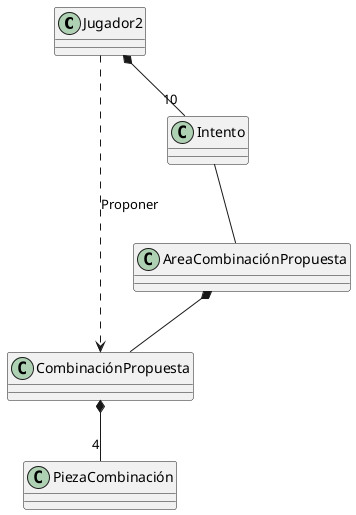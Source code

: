 Jugador 2 propone una combinación y la agrega al area de combinaciones propuestas relacionada con el numero de intento (intento1).

@startuml

Jugador2 ..> CombinaciónPropuesta:Proponer
Jugador2 *-- "10" Intento
CombinaciónPropuesta *-- "4" PiezaCombinación
Intento -- AreaCombinaciónPropuesta
AreaCombinaciónPropuesta *-- CombinaciónPropuesta

@enduml


